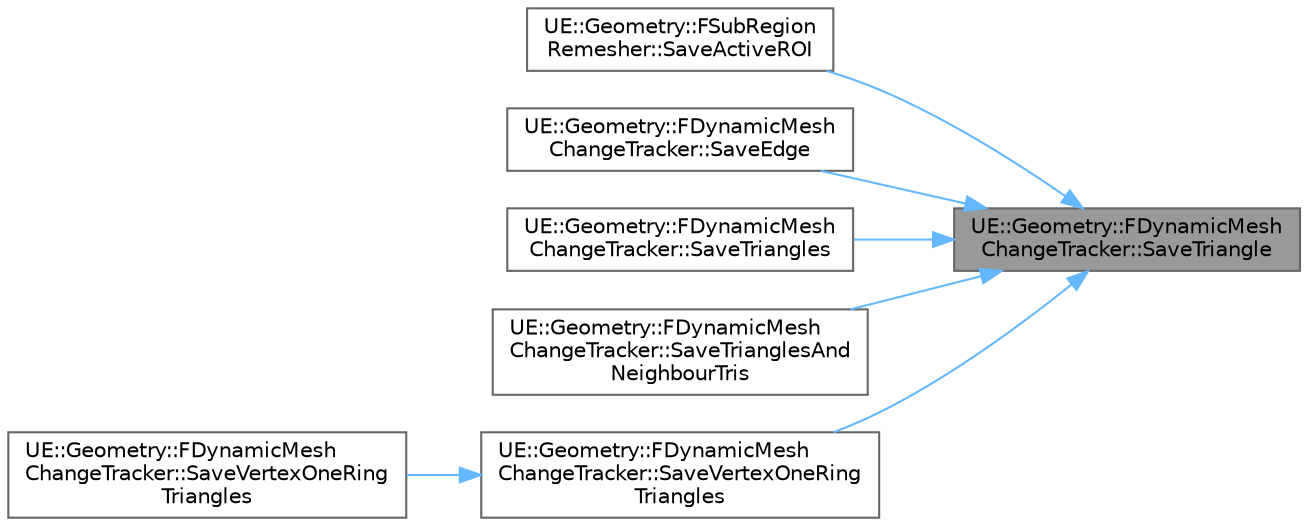 digraph "UE::Geometry::FDynamicMeshChangeTracker::SaveTriangle"
{
 // INTERACTIVE_SVG=YES
 // LATEX_PDF_SIZE
  bgcolor="transparent";
  edge [fontname=Helvetica,fontsize=10,labelfontname=Helvetica,labelfontsize=10];
  node [fontname=Helvetica,fontsize=10,shape=box,height=0.2,width=0.4];
  rankdir="RL";
  Node1 [id="Node000001",label="UE::Geometry::FDynamicMesh\lChangeTracker::SaveTriangle",height=0.2,width=0.4,color="gray40", fillcolor="grey60", style="filled", fontcolor="black",tooltip="Save necessary information about a triangle before it is modified."];
  Node1 -> Node2 [id="edge1_Node000001_Node000002",dir="back",color="steelblue1",style="solid",tooltip=" "];
  Node2 [id="Node000002",label="UE::Geometry::FSubRegion\lRemesher::SaveActiveROI",height=0.2,width=0.4,color="grey40", fillcolor="white", style="filled",URL="$d8/d3f/classUE_1_1Geometry_1_1FSubRegionRemesher.html#aa6423fc5a5ed41596ba497d6eb7fc22a",tooltip="Tell a MeshChangeTracker about the set of triangles that we might modify in the next remesh pass."];
  Node1 -> Node3 [id="edge2_Node000001_Node000003",dir="back",color="steelblue1",style="solid",tooltip=" "];
  Node3 [id="Node000003",label="UE::Geometry::FDynamicMesh\lChangeTracker::SaveEdge",height=0.2,width=0.4,color="grey40", fillcolor="white", style="filled",URL="$d9/d9b/classUE_1_1Geometry_1_1FDynamicMeshChangeTracker.html#ac82baf8ccf6f2bad1061b946f636e461",tooltip="Save necessary information about an edge before it is modified."];
  Node1 -> Node4 [id="edge3_Node000001_Node000004",dir="back",color="steelblue1",style="solid",tooltip=" "];
  Node4 [id="Node000004",label="UE::Geometry::FDynamicMesh\lChangeTracker::SaveTriangles",height=0.2,width=0.4,color="grey40", fillcolor="white", style="filled",URL="$d9/d9b/classUE_1_1Geometry_1_1FDynamicMeshChangeTracker.html#a9f18c3e48b478ae483d9b0af992643a1",tooltip="Save necessary information about a set of triangles before they are modified."];
  Node1 -> Node5 [id="edge4_Node000001_Node000005",dir="back",color="steelblue1",style="solid",tooltip=" "];
  Node5 [id="Node000005",label="UE::Geometry::FDynamicMesh\lChangeTracker::SaveTrianglesAnd\lNeighbourTris",height=0.2,width=0.4,color="grey40", fillcolor="white", style="filled",URL="$d9/d9b/classUE_1_1Geometry_1_1FDynamicMeshChangeTracker.html#a7e7e0654ddcf405827efc0f9e90a56a8",tooltip="Save necessary information about a set of triangles before they are modified, and also include any di..."];
  Node1 -> Node6 [id="edge5_Node000001_Node000006",dir="back",color="steelblue1",style="solid",tooltip=" "];
  Node6 [id="Node000006",label="UE::Geometry::FDynamicMesh\lChangeTracker::SaveVertexOneRing\lTriangles",height=0.2,width=0.4,color="grey40", fillcolor="white", style="filled",URL="$d9/d9b/classUE_1_1Geometry_1_1FDynamicMeshChangeTracker.html#aa469341382c020590267e81cf024df12",tooltip="Save necessary information about a set of triangles in one-ring of a vertex."];
  Node6 -> Node7 [id="edge6_Node000006_Node000007",dir="back",color="steelblue1",style="solid",tooltip=" "];
  Node7 [id="Node000007",label="UE::Geometry::FDynamicMesh\lChangeTracker::SaveVertexOneRing\lTriangles",height=0.2,width=0.4,color="grey40", fillcolor="white", style="filled",URL="$d9/d9b/classUE_1_1Geometry_1_1FDynamicMeshChangeTracker.html#a3dad5e0c2c278645d813671694100f59",tooltip="Save necessary information about a set of triangles in one-rings of a set of vertices."];
}
